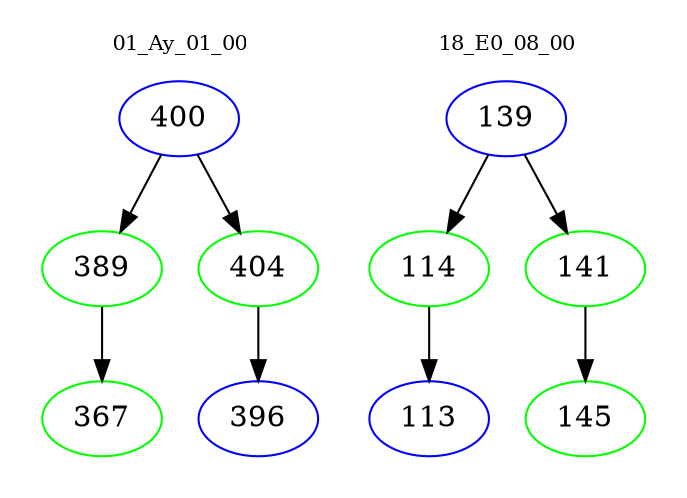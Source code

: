 digraph{
subgraph cluster_0 {
color = white
label = "01_Ay_01_00";
fontsize=10;
T0_400 [label="400", color="blue"]
T0_400 -> T0_389 [color="black"]
T0_389 [label="389", color="green"]
T0_389 -> T0_367 [color="black"]
T0_367 [label="367", color="green"]
T0_400 -> T0_404 [color="black"]
T0_404 [label="404", color="green"]
T0_404 -> T0_396 [color="black"]
T0_396 [label="396", color="blue"]
}
subgraph cluster_1 {
color = white
label = "18_E0_08_00";
fontsize=10;
T1_139 [label="139", color="blue"]
T1_139 -> T1_114 [color="black"]
T1_114 [label="114", color="green"]
T1_114 -> T1_113 [color="black"]
T1_113 [label="113", color="blue"]
T1_139 -> T1_141 [color="black"]
T1_141 [label="141", color="green"]
T1_141 -> T1_145 [color="black"]
T1_145 [label="145", color="green"]
}
}

